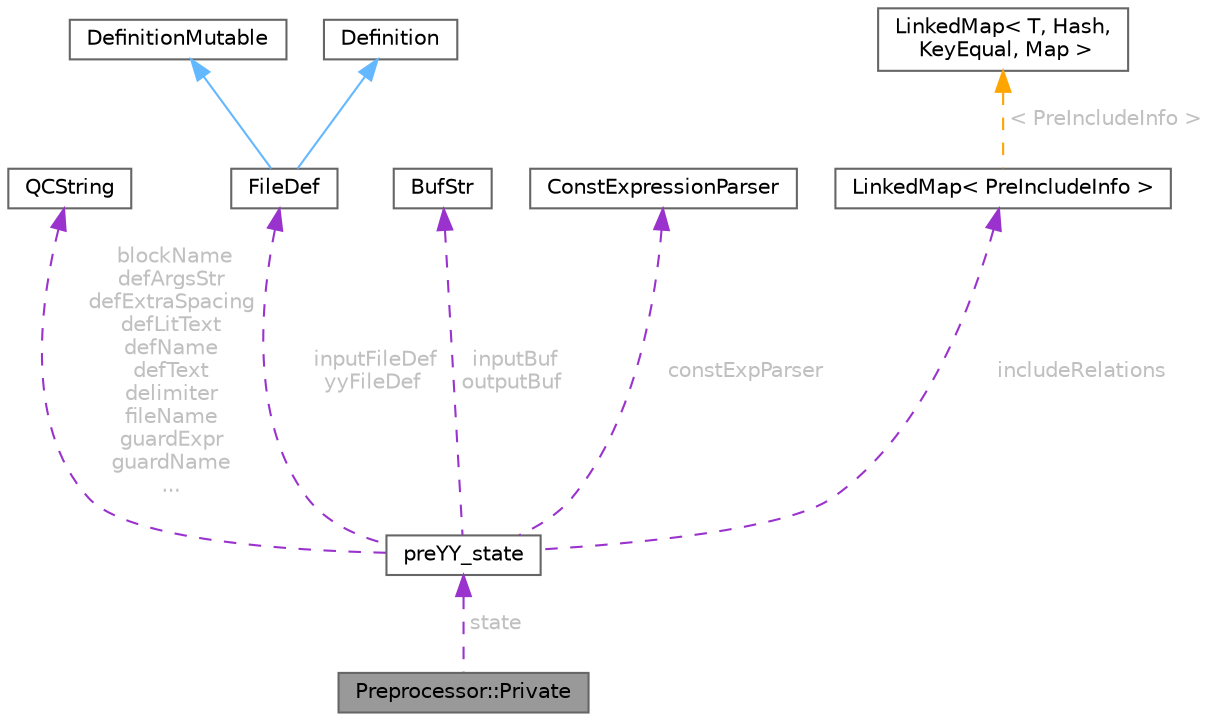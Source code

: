 digraph "Preprocessor::Private"
{
 // INTERACTIVE_SVG=YES
 // LATEX_PDF_SIZE
  bgcolor="transparent";
  edge [fontname=Helvetica,fontsize=10,labelfontname=Helvetica,labelfontsize=10];
  node [fontname=Helvetica,fontsize=10,shape=box,height=0.2,width=0.4];
  Node1 [id="Node000001",label="Preprocessor::Private",height=0.2,width=0.4,color="gray40", fillcolor="grey60", style="filled", fontcolor="black",tooltip=" "];
  Node2 -> Node1 [id="edge1_Node000001_Node000002",dir="back",color="darkorchid3",style="dashed",tooltip=" ",label=" state",fontcolor="grey" ];
  Node2 [id="Node000002",label="preYY_state",height=0.2,width=0.4,color="gray40", fillcolor="white", style="filled",URL="$d3/d29/structpre_y_y__state.html",tooltip=" "];
  Node3 -> Node2 [id="edge2_Node000002_Node000003",dir="back",color="darkorchid3",style="dashed",tooltip=" ",label=" blockName\ndefArgsStr\ndefExtraSpacing\ndefLitText\ndefName\ndefText\ndelimiter\nfileName\nguardExpr\nguardName\n...",fontcolor="grey" ];
  Node3 [id="Node000003",label="QCString",height=0.2,width=0.4,color="gray40", fillcolor="white", style="filled",URL="$d9/d45/class_q_c_string.html",tooltip="This is an alternative implementation of QCString."];
  Node4 -> Node2 [id="edge3_Node000002_Node000004",dir="back",color="darkorchid3",style="dashed",tooltip=" ",label=" inputFileDef\nyyFileDef",fontcolor="grey" ];
  Node4 [id="Node000004",label="FileDef",height=0.2,width=0.4,color="gray40", fillcolor="white", style="filled",URL="$de/db0/class_file_def.html",tooltip="A model of a file symbol."];
  Node5 -> Node4 [id="edge4_Node000004_Node000005",dir="back",color="steelblue1",style="solid",tooltip=" "];
  Node5 [id="Node000005",label="DefinitionMutable",height=0.2,width=0.4,color="gray40", fillcolor="white", style="filled",URL="$d0/d46/class_definition_mutable.html",tooltip=" "];
  Node6 -> Node4 [id="edge5_Node000004_Node000006",dir="back",color="steelblue1",style="solid",tooltip=" "];
  Node6 [id="Node000006",label="Definition",height=0.2,width=0.4,color="gray40", fillcolor="white", style="filled",URL="$d5/dcc/class_definition.html",tooltip="The common base class of all entity definitions found in the sources."];
  Node7 -> Node2 [id="edge6_Node000002_Node000007",dir="back",color="darkorchid3",style="dashed",tooltip=" ",label=" inputBuf\noutputBuf",fontcolor="grey" ];
  Node7 [id="Node000007",label="BufStr",height=0.2,width=0.4,color="gray40", fillcolor="white", style="filled",URL="$d5/d64/class_buf_str.html",tooltip="Buffer used to store strings."];
  Node8 -> Node2 [id="edge7_Node000002_Node000008",dir="back",color="darkorchid3",style="dashed",tooltip=" ",label=" constExpParser",fontcolor="grey" ];
  Node8 [id="Node000008",label="ConstExpressionParser",height=0.2,width=0.4,color="gray40", fillcolor="white", style="filled",URL="$db/d82/class_const_expression_parser.html",tooltip="constant expression parser used for the C preprocessor"];
  Node9 -> Node2 [id="edge8_Node000002_Node000009",dir="back",color="darkorchid3",style="dashed",tooltip=" ",label=" includeRelations",fontcolor="grey" ];
  Node9 [id="Node000009",label="LinkedMap\< PreIncludeInfo \>",height=0.2,width=0.4,color="gray40", fillcolor="white", style="filled",URL="$d0/d2c/class_linked_map.html",tooltip=" "];
  Node10 -> Node9 [id="edge9_Node000009_Node000010",dir="back",color="orange",style="dashed",tooltip=" ",label=" \< PreIncludeInfo \>",fontcolor="grey" ];
  Node10 [id="Node000010",label="LinkedMap\< T, Hash,\l KeyEqual, Map \>",height=0.2,width=0.4,color="gray40", fillcolor="white", style="filled",URL="$d0/d2c/class_linked_map.html",tooltip="Container class representing a vector of objects with keys."];
}
